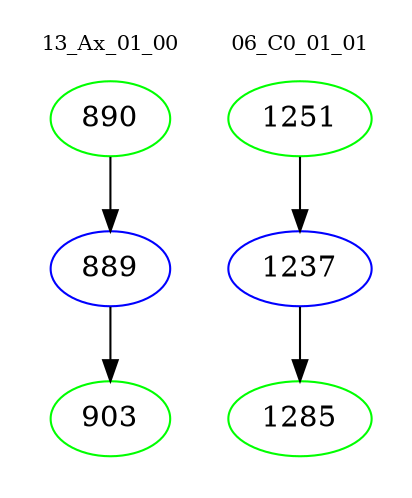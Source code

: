 digraph{
subgraph cluster_0 {
color = white
label = "13_Ax_01_00";
fontsize=10;
T0_890 [label="890", color="green"]
T0_890 -> T0_889 [color="black"]
T0_889 [label="889", color="blue"]
T0_889 -> T0_903 [color="black"]
T0_903 [label="903", color="green"]
}
subgraph cluster_1 {
color = white
label = "06_C0_01_01";
fontsize=10;
T1_1251 [label="1251", color="green"]
T1_1251 -> T1_1237 [color="black"]
T1_1237 [label="1237", color="blue"]
T1_1237 -> T1_1285 [color="black"]
T1_1285 [label="1285", color="green"]
}
}

